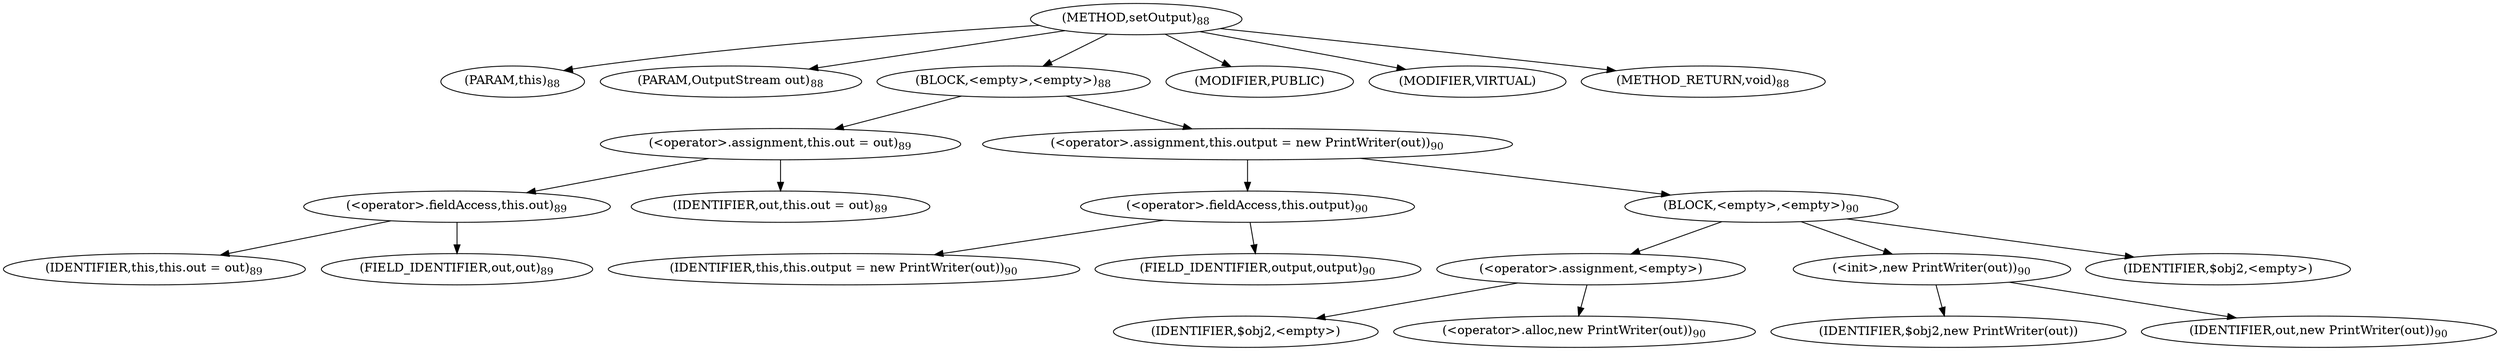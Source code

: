 digraph "setOutput" {  
"104" [label = <(METHOD,setOutput)<SUB>88</SUB>> ]
"4" [label = <(PARAM,this)<SUB>88</SUB>> ]
"105" [label = <(PARAM,OutputStream out)<SUB>88</SUB>> ]
"106" [label = <(BLOCK,&lt;empty&gt;,&lt;empty&gt;)<SUB>88</SUB>> ]
"107" [label = <(&lt;operator&gt;.assignment,this.out = out)<SUB>89</SUB>> ]
"108" [label = <(&lt;operator&gt;.fieldAccess,this.out)<SUB>89</SUB>> ]
"3" [label = <(IDENTIFIER,this,this.out = out)<SUB>89</SUB>> ]
"109" [label = <(FIELD_IDENTIFIER,out,out)<SUB>89</SUB>> ]
"110" [label = <(IDENTIFIER,out,this.out = out)<SUB>89</SUB>> ]
"111" [label = <(&lt;operator&gt;.assignment,this.output = new PrintWriter(out))<SUB>90</SUB>> ]
"112" [label = <(&lt;operator&gt;.fieldAccess,this.output)<SUB>90</SUB>> ]
"113" [label = <(IDENTIFIER,this,this.output = new PrintWriter(out))<SUB>90</SUB>> ]
"114" [label = <(FIELD_IDENTIFIER,output,output)<SUB>90</SUB>> ]
"115" [label = <(BLOCK,&lt;empty&gt;,&lt;empty&gt;)<SUB>90</SUB>> ]
"116" [label = <(&lt;operator&gt;.assignment,&lt;empty&gt;)> ]
"117" [label = <(IDENTIFIER,$obj2,&lt;empty&gt;)> ]
"118" [label = <(&lt;operator&gt;.alloc,new PrintWriter(out))<SUB>90</SUB>> ]
"119" [label = <(&lt;init&gt;,new PrintWriter(out))<SUB>90</SUB>> ]
"120" [label = <(IDENTIFIER,$obj2,new PrintWriter(out))> ]
"121" [label = <(IDENTIFIER,out,new PrintWriter(out))<SUB>90</SUB>> ]
"122" [label = <(IDENTIFIER,$obj2,&lt;empty&gt;)> ]
"123" [label = <(MODIFIER,PUBLIC)> ]
"124" [label = <(MODIFIER,VIRTUAL)> ]
"125" [label = <(METHOD_RETURN,void)<SUB>88</SUB>> ]
  "104" -> "4" 
  "104" -> "105" 
  "104" -> "106" 
  "104" -> "123" 
  "104" -> "124" 
  "104" -> "125" 
  "106" -> "107" 
  "106" -> "111" 
  "107" -> "108" 
  "107" -> "110" 
  "108" -> "3" 
  "108" -> "109" 
  "111" -> "112" 
  "111" -> "115" 
  "112" -> "113" 
  "112" -> "114" 
  "115" -> "116" 
  "115" -> "119" 
  "115" -> "122" 
  "116" -> "117" 
  "116" -> "118" 
  "119" -> "120" 
  "119" -> "121" 
}

